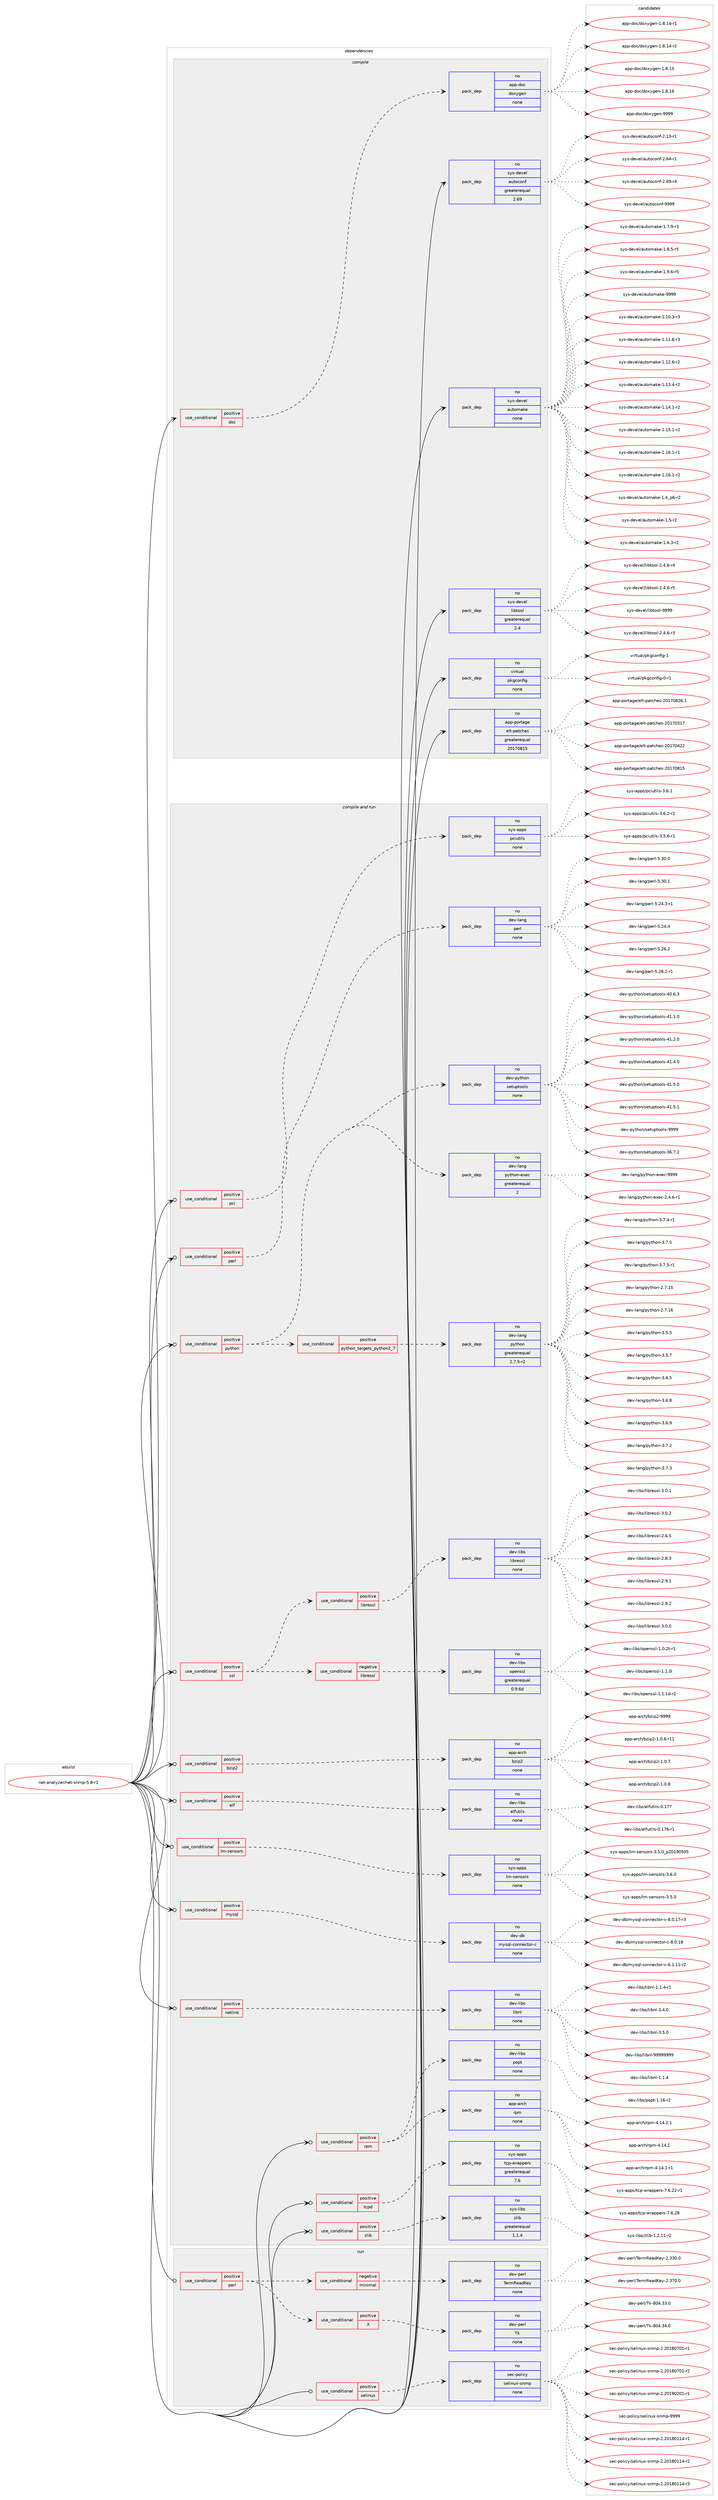 digraph prolog {

# *************
# Graph options
# *************

newrank=true;
concentrate=true;
compound=true;
graph [rankdir=LR,fontname=Helvetica,fontsize=10,ranksep=1.5];#, ranksep=2.5, nodesep=0.2];
edge  [arrowhead=vee];
node  [fontname=Helvetica,fontsize=10];

# **********
# The ebuild
# **********

subgraph cluster_leftcol {
color=gray;
rank=same;
label=<<i>ebuild</i>>;
id [label="net-analyzer/net-snmp-5.8-r1", color=red, width=4, href="../net-analyzer/net-snmp-5.8-r1.svg"];
}

# ****************
# The dependencies
# ****************

subgraph cluster_midcol {
color=gray;
label=<<i>dependencies</i>>;
subgraph cluster_compile {
fillcolor="#eeeeee";
style=filled;
label=<<i>compile</i>>;
subgraph cond198124 {
dependency814444 [label=<<TABLE BORDER="0" CELLBORDER="1" CELLSPACING="0" CELLPADDING="4"><TR><TD ROWSPAN="3" CELLPADDING="10">use_conditional</TD></TR><TR><TD>positive</TD></TR><TR><TD>doc</TD></TR></TABLE>>, shape=none, color=red];
subgraph pack602100 {
dependency814445 [label=<<TABLE BORDER="0" CELLBORDER="1" CELLSPACING="0" CELLPADDING="4" WIDTH="220"><TR><TD ROWSPAN="6" CELLPADDING="30">pack_dep</TD></TR><TR><TD WIDTH="110">no</TD></TR><TR><TD>app-doc</TD></TR><TR><TD>doxygen</TD></TR><TR><TD>none</TD></TR><TR><TD></TD></TR></TABLE>>, shape=none, color=blue];
}
dependency814444:e -> dependency814445:w [weight=20,style="dashed",arrowhead="vee"];
}
id:e -> dependency814444:w [weight=20,style="solid",arrowhead="vee"];
subgraph pack602101 {
dependency814446 [label=<<TABLE BORDER="0" CELLBORDER="1" CELLSPACING="0" CELLPADDING="4" WIDTH="220"><TR><TD ROWSPAN="6" CELLPADDING="30">pack_dep</TD></TR><TR><TD WIDTH="110">no</TD></TR><TR><TD>app-portage</TD></TR><TR><TD>elt-patches</TD></TR><TR><TD>greaterequal</TD></TR><TR><TD>20170815</TD></TR></TABLE>>, shape=none, color=blue];
}
id:e -> dependency814446:w [weight=20,style="solid",arrowhead="vee"];
subgraph pack602102 {
dependency814447 [label=<<TABLE BORDER="0" CELLBORDER="1" CELLSPACING="0" CELLPADDING="4" WIDTH="220"><TR><TD ROWSPAN="6" CELLPADDING="30">pack_dep</TD></TR><TR><TD WIDTH="110">no</TD></TR><TR><TD>sys-devel</TD></TR><TR><TD>autoconf</TD></TR><TR><TD>greaterequal</TD></TR><TR><TD>2.69</TD></TR></TABLE>>, shape=none, color=blue];
}
id:e -> dependency814447:w [weight=20,style="solid",arrowhead="vee"];
subgraph pack602103 {
dependency814448 [label=<<TABLE BORDER="0" CELLBORDER="1" CELLSPACING="0" CELLPADDING="4" WIDTH="220"><TR><TD ROWSPAN="6" CELLPADDING="30">pack_dep</TD></TR><TR><TD WIDTH="110">no</TD></TR><TR><TD>sys-devel</TD></TR><TR><TD>automake</TD></TR><TR><TD>none</TD></TR><TR><TD></TD></TR></TABLE>>, shape=none, color=blue];
}
id:e -> dependency814448:w [weight=20,style="solid",arrowhead="vee"];
subgraph pack602104 {
dependency814449 [label=<<TABLE BORDER="0" CELLBORDER="1" CELLSPACING="0" CELLPADDING="4" WIDTH="220"><TR><TD ROWSPAN="6" CELLPADDING="30">pack_dep</TD></TR><TR><TD WIDTH="110">no</TD></TR><TR><TD>sys-devel</TD></TR><TR><TD>libtool</TD></TR><TR><TD>greaterequal</TD></TR><TR><TD>2.4</TD></TR></TABLE>>, shape=none, color=blue];
}
id:e -> dependency814449:w [weight=20,style="solid",arrowhead="vee"];
subgraph pack602105 {
dependency814450 [label=<<TABLE BORDER="0" CELLBORDER="1" CELLSPACING="0" CELLPADDING="4" WIDTH="220"><TR><TD ROWSPAN="6" CELLPADDING="30">pack_dep</TD></TR><TR><TD WIDTH="110">no</TD></TR><TR><TD>virtual</TD></TR><TR><TD>pkgconfig</TD></TR><TR><TD>none</TD></TR><TR><TD></TD></TR></TABLE>>, shape=none, color=blue];
}
id:e -> dependency814450:w [weight=20,style="solid",arrowhead="vee"];
}
subgraph cluster_compileandrun {
fillcolor="#eeeeee";
style=filled;
label=<<i>compile and run</i>>;
subgraph cond198125 {
dependency814451 [label=<<TABLE BORDER="0" CELLBORDER="1" CELLSPACING="0" CELLPADDING="4"><TR><TD ROWSPAN="3" CELLPADDING="10">use_conditional</TD></TR><TR><TD>positive</TD></TR><TR><TD>bzip2</TD></TR></TABLE>>, shape=none, color=red];
subgraph pack602106 {
dependency814452 [label=<<TABLE BORDER="0" CELLBORDER="1" CELLSPACING="0" CELLPADDING="4" WIDTH="220"><TR><TD ROWSPAN="6" CELLPADDING="30">pack_dep</TD></TR><TR><TD WIDTH="110">no</TD></TR><TR><TD>app-arch</TD></TR><TR><TD>bzip2</TD></TR><TR><TD>none</TD></TR><TR><TD></TD></TR></TABLE>>, shape=none, color=blue];
}
dependency814451:e -> dependency814452:w [weight=20,style="dashed",arrowhead="vee"];
}
id:e -> dependency814451:w [weight=20,style="solid",arrowhead="odotvee"];
subgraph cond198126 {
dependency814453 [label=<<TABLE BORDER="0" CELLBORDER="1" CELLSPACING="0" CELLPADDING="4"><TR><TD ROWSPAN="3" CELLPADDING="10">use_conditional</TD></TR><TR><TD>positive</TD></TR><TR><TD>elf</TD></TR></TABLE>>, shape=none, color=red];
subgraph pack602107 {
dependency814454 [label=<<TABLE BORDER="0" CELLBORDER="1" CELLSPACING="0" CELLPADDING="4" WIDTH="220"><TR><TD ROWSPAN="6" CELLPADDING="30">pack_dep</TD></TR><TR><TD WIDTH="110">no</TD></TR><TR><TD>dev-libs</TD></TR><TR><TD>elfutils</TD></TR><TR><TD>none</TD></TR><TR><TD></TD></TR></TABLE>>, shape=none, color=blue];
}
dependency814453:e -> dependency814454:w [weight=20,style="dashed",arrowhead="vee"];
}
id:e -> dependency814453:w [weight=20,style="solid",arrowhead="odotvee"];
subgraph cond198127 {
dependency814455 [label=<<TABLE BORDER="0" CELLBORDER="1" CELLSPACING="0" CELLPADDING="4"><TR><TD ROWSPAN="3" CELLPADDING="10">use_conditional</TD></TR><TR><TD>positive</TD></TR><TR><TD>lm-sensors</TD></TR></TABLE>>, shape=none, color=red];
subgraph pack602108 {
dependency814456 [label=<<TABLE BORDER="0" CELLBORDER="1" CELLSPACING="0" CELLPADDING="4" WIDTH="220"><TR><TD ROWSPAN="6" CELLPADDING="30">pack_dep</TD></TR><TR><TD WIDTH="110">no</TD></TR><TR><TD>sys-apps</TD></TR><TR><TD>lm-sensors</TD></TR><TR><TD>none</TD></TR><TR><TD></TD></TR></TABLE>>, shape=none, color=blue];
}
dependency814455:e -> dependency814456:w [weight=20,style="dashed",arrowhead="vee"];
}
id:e -> dependency814455:w [weight=20,style="solid",arrowhead="odotvee"];
subgraph cond198128 {
dependency814457 [label=<<TABLE BORDER="0" CELLBORDER="1" CELLSPACING="0" CELLPADDING="4"><TR><TD ROWSPAN="3" CELLPADDING="10">use_conditional</TD></TR><TR><TD>positive</TD></TR><TR><TD>mysql</TD></TR></TABLE>>, shape=none, color=red];
subgraph pack602109 {
dependency814458 [label=<<TABLE BORDER="0" CELLBORDER="1" CELLSPACING="0" CELLPADDING="4" WIDTH="220"><TR><TD ROWSPAN="6" CELLPADDING="30">pack_dep</TD></TR><TR><TD WIDTH="110">no</TD></TR><TR><TD>dev-db</TD></TR><TR><TD>mysql-connector-c</TD></TR><TR><TD>none</TD></TR><TR><TD></TD></TR></TABLE>>, shape=none, color=blue];
}
dependency814457:e -> dependency814458:w [weight=20,style="dashed",arrowhead="vee"];
}
id:e -> dependency814457:w [weight=20,style="solid",arrowhead="odotvee"];
subgraph cond198129 {
dependency814459 [label=<<TABLE BORDER="0" CELLBORDER="1" CELLSPACING="0" CELLPADDING="4"><TR><TD ROWSPAN="3" CELLPADDING="10">use_conditional</TD></TR><TR><TD>positive</TD></TR><TR><TD>netlink</TD></TR></TABLE>>, shape=none, color=red];
subgraph pack602110 {
dependency814460 [label=<<TABLE BORDER="0" CELLBORDER="1" CELLSPACING="0" CELLPADDING="4" WIDTH="220"><TR><TD ROWSPAN="6" CELLPADDING="30">pack_dep</TD></TR><TR><TD WIDTH="110">no</TD></TR><TR><TD>dev-libs</TD></TR><TR><TD>libnl</TD></TR><TR><TD>none</TD></TR><TR><TD></TD></TR></TABLE>>, shape=none, color=blue];
}
dependency814459:e -> dependency814460:w [weight=20,style="dashed",arrowhead="vee"];
}
id:e -> dependency814459:w [weight=20,style="solid",arrowhead="odotvee"];
subgraph cond198130 {
dependency814461 [label=<<TABLE BORDER="0" CELLBORDER="1" CELLSPACING="0" CELLPADDING="4"><TR><TD ROWSPAN="3" CELLPADDING="10">use_conditional</TD></TR><TR><TD>positive</TD></TR><TR><TD>pci</TD></TR></TABLE>>, shape=none, color=red];
subgraph pack602111 {
dependency814462 [label=<<TABLE BORDER="0" CELLBORDER="1" CELLSPACING="0" CELLPADDING="4" WIDTH="220"><TR><TD ROWSPAN="6" CELLPADDING="30">pack_dep</TD></TR><TR><TD WIDTH="110">no</TD></TR><TR><TD>sys-apps</TD></TR><TR><TD>pciutils</TD></TR><TR><TD>none</TD></TR><TR><TD></TD></TR></TABLE>>, shape=none, color=blue];
}
dependency814461:e -> dependency814462:w [weight=20,style="dashed",arrowhead="vee"];
}
id:e -> dependency814461:w [weight=20,style="solid",arrowhead="odotvee"];
subgraph cond198131 {
dependency814463 [label=<<TABLE BORDER="0" CELLBORDER="1" CELLSPACING="0" CELLPADDING="4"><TR><TD ROWSPAN="3" CELLPADDING="10">use_conditional</TD></TR><TR><TD>positive</TD></TR><TR><TD>perl</TD></TR></TABLE>>, shape=none, color=red];
subgraph pack602112 {
dependency814464 [label=<<TABLE BORDER="0" CELLBORDER="1" CELLSPACING="0" CELLPADDING="4" WIDTH="220"><TR><TD ROWSPAN="6" CELLPADDING="30">pack_dep</TD></TR><TR><TD WIDTH="110">no</TD></TR><TR><TD>dev-lang</TD></TR><TR><TD>perl</TD></TR><TR><TD>none</TD></TR><TR><TD></TD></TR></TABLE>>, shape=none, color=blue];
}
dependency814463:e -> dependency814464:w [weight=20,style="dashed",arrowhead="vee"];
}
id:e -> dependency814463:w [weight=20,style="solid",arrowhead="odotvee"];
subgraph cond198132 {
dependency814465 [label=<<TABLE BORDER="0" CELLBORDER="1" CELLSPACING="0" CELLPADDING="4"><TR><TD ROWSPAN="3" CELLPADDING="10">use_conditional</TD></TR><TR><TD>positive</TD></TR><TR><TD>python</TD></TR></TABLE>>, shape=none, color=red];
subgraph pack602113 {
dependency814466 [label=<<TABLE BORDER="0" CELLBORDER="1" CELLSPACING="0" CELLPADDING="4" WIDTH="220"><TR><TD ROWSPAN="6" CELLPADDING="30">pack_dep</TD></TR><TR><TD WIDTH="110">no</TD></TR><TR><TD>dev-python</TD></TR><TR><TD>setuptools</TD></TR><TR><TD>none</TD></TR><TR><TD></TD></TR></TABLE>>, shape=none, color=blue];
}
dependency814465:e -> dependency814466:w [weight=20,style="dashed",arrowhead="vee"];
subgraph cond198133 {
dependency814467 [label=<<TABLE BORDER="0" CELLBORDER="1" CELLSPACING="0" CELLPADDING="4"><TR><TD ROWSPAN="3" CELLPADDING="10">use_conditional</TD></TR><TR><TD>positive</TD></TR><TR><TD>python_targets_python2_7</TD></TR></TABLE>>, shape=none, color=red];
subgraph pack602114 {
dependency814468 [label=<<TABLE BORDER="0" CELLBORDER="1" CELLSPACING="0" CELLPADDING="4" WIDTH="220"><TR><TD ROWSPAN="6" CELLPADDING="30">pack_dep</TD></TR><TR><TD WIDTH="110">no</TD></TR><TR><TD>dev-lang</TD></TR><TR><TD>python</TD></TR><TR><TD>greaterequal</TD></TR><TR><TD>2.7.5-r2</TD></TR></TABLE>>, shape=none, color=blue];
}
dependency814467:e -> dependency814468:w [weight=20,style="dashed",arrowhead="vee"];
}
dependency814465:e -> dependency814467:w [weight=20,style="dashed",arrowhead="vee"];
subgraph pack602115 {
dependency814469 [label=<<TABLE BORDER="0" CELLBORDER="1" CELLSPACING="0" CELLPADDING="4" WIDTH="220"><TR><TD ROWSPAN="6" CELLPADDING="30">pack_dep</TD></TR><TR><TD WIDTH="110">no</TD></TR><TR><TD>dev-lang</TD></TR><TR><TD>python-exec</TD></TR><TR><TD>greaterequal</TD></TR><TR><TD>2</TD></TR></TABLE>>, shape=none, color=blue];
}
dependency814465:e -> dependency814469:w [weight=20,style="dashed",arrowhead="vee"];
}
id:e -> dependency814465:w [weight=20,style="solid",arrowhead="odotvee"];
subgraph cond198134 {
dependency814470 [label=<<TABLE BORDER="0" CELLBORDER="1" CELLSPACING="0" CELLPADDING="4"><TR><TD ROWSPAN="3" CELLPADDING="10">use_conditional</TD></TR><TR><TD>positive</TD></TR><TR><TD>rpm</TD></TR></TABLE>>, shape=none, color=red];
subgraph pack602116 {
dependency814471 [label=<<TABLE BORDER="0" CELLBORDER="1" CELLSPACING="0" CELLPADDING="4" WIDTH="220"><TR><TD ROWSPAN="6" CELLPADDING="30">pack_dep</TD></TR><TR><TD WIDTH="110">no</TD></TR><TR><TD>app-arch</TD></TR><TR><TD>rpm</TD></TR><TR><TD>none</TD></TR><TR><TD></TD></TR></TABLE>>, shape=none, color=blue];
}
dependency814470:e -> dependency814471:w [weight=20,style="dashed",arrowhead="vee"];
subgraph pack602117 {
dependency814472 [label=<<TABLE BORDER="0" CELLBORDER="1" CELLSPACING="0" CELLPADDING="4" WIDTH="220"><TR><TD ROWSPAN="6" CELLPADDING="30">pack_dep</TD></TR><TR><TD WIDTH="110">no</TD></TR><TR><TD>dev-libs</TD></TR><TR><TD>popt</TD></TR><TR><TD>none</TD></TR><TR><TD></TD></TR></TABLE>>, shape=none, color=blue];
}
dependency814470:e -> dependency814472:w [weight=20,style="dashed",arrowhead="vee"];
}
id:e -> dependency814470:w [weight=20,style="solid",arrowhead="odotvee"];
subgraph cond198135 {
dependency814473 [label=<<TABLE BORDER="0" CELLBORDER="1" CELLSPACING="0" CELLPADDING="4"><TR><TD ROWSPAN="3" CELLPADDING="10">use_conditional</TD></TR><TR><TD>positive</TD></TR><TR><TD>ssl</TD></TR></TABLE>>, shape=none, color=red];
subgraph cond198136 {
dependency814474 [label=<<TABLE BORDER="0" CELLBORDER="1" CELLSPACING="0" CELLPADDING="4"><TR><TD ROWSPAN="3" CELLPADDING="10">use_conditional</TD></TR><TR><TD>negative</TD></TR><TR><TD>libressl</TD></TR></TABLE>>, shape=none, color=red];
subgraph pack602118 {
dependency814475 [label=<<TABLE BORDER="0" CELLBORDER="1" CELLSPACING="0" CELLPADDING="4" WIDTH="220"><TR><TD ROWSPAN="6" CELLPADDING="30">pack_dep</TD></TR><TR><TD WIDTH="110">no</TD></TR><TR><TD>dev-libs</TD></TR><TR><TD>openssl</TD></TR><TR><TD>greaterequal</TD></TR><TR><TD>0.9.6d</TD></TR></TABLE>>, shape=none, color=blue];
}
dependency814474:e -> dependency814475:w [weight=20,style="dashed",arrowhead="vee"];
}
dependency814473:e -> dependency814474:w [weight=20,style="dashed",arrowhead="vee"];
subgraph cond198137 {
dependency814476 [label=<<TABLE BORDER="0" CELLBORDER="1" CELLSPACING="0" CELLPADDING="4"><TR><TD ROWSPAN="3" CELLPADDING="10">use_conditional</TD></TR><TR><TD>positive</TD></TR><TR><TD>libressl</TD></TR></TABLE>>, shape=none, color=red];
subgraph pack602119 {
dependency814477 [label=<<TABLE BORDER="0" CELLBORDER="1" CELLSPACING="0" CELLPADDING="4" WIDTH="220"><TR><TD ROWSPAN="6" CELLPADDING="30">pack_dep</TD></TR><TR><TD WIDTH="110">no</TD></TR><TR><TD>dev-libs</TD></TR><TR><TD>libressl</TD></TR><TR><TD>none</TD></TR><TR><TD></TD></TR></TABLE>>, shape=none, color=blue];
}
dependency814476:e -> dependency814477:w [weight=20,style="dashed",arrowhead="vee"];
}
dependency814473:e -> dependency814476:w [weight=20,style="dashed",arrowhead="vee"];
}
id:e -> dependency814473:w [weight=20,style="solid",arrowhead="odotvee"];
subgraph cond198138 {
dependency814478 [label=<<TABLE BORDER="0" CELLBORDER="1" CELLSPACING="0" CELLPADDING="4"><TR><TD ROWSPAN="3" CELLPADDING="10">use_conditional</TD></TR><TR><TD>positive</TD></TR><TR><TD>tcpd</TD></TR></TABLE>>, shape=none, color=red];
subgraph pack602120 {
dependency814479 [label=<<TABLE BORDER="0" CELLBORDER="1" CELLSPACING="0" CELLPADDING="4" WIDTH="220"><TR><TD ROWSPAN="6" CELLPADDING="30">pack_dep</TD></TR><TR><TD WIDTH="110">no</TD></TR><TR><TD>sys-apps</TD></TR><TR><TD>tcp-wrappers</TD></TR><TR><TD>greaterequal</TD></TR><TR><TD>7.6</TD></TR></TABLE>>, shape=none, color=blue];
}
dependency814478:e -> dependency814479:w [weight=20,style="dashed",arrowhead="vee"];
}
id:e -> dependency814478:w [weight=20,style="solid",arrowhead="odotvee"];
subgraph cond198139 {
dependency814480 [label=<<TABLE BORDER="0" CELLBORDER="1" CELLSPACING="0" CELLPADDING="4"><TR><TD ROWSPAN="3" CELLPADDING="10">use_conditional</TD></TR><TR><TD>positive</TD></TR><TR><TD>zlib</TD></TR></TABLE>>, shape=none, color=red];
subgraph pack602121 {
dependency814481 [label=<<TABLE BORDER="0" CELLBORDER="1" CELLSPACING="0" CELLPADDING="4" WIDTH="220"><TR><TD ROWSPAN="6" CELLPADDING="30">pack_dep</TD></TR><TR><TD WIDTH="110">no</TD></TR><TR><TD>sys-libs</TD></TR><TR><TD>zlib</TD></TR><TR><TD>greaterequal</TD></TR><TR><TD>1.1.4</TD></TR></TABLE>>, shape=none, color=blue];
}
dependency814480:e -> dependency814481:w [weight=20,style="dashed",arrowhead="vee"];
}
id:e -> dependency814480:w [weight=20,style="solid",arrowhead="odotvee"];
}
subgraph cluster_run {
fillcolor="#eeeeee";
style=filled;
label=<<i>run</i>>;
subgraph cond198140 {
dependency814482 [label=<<TABLE BORDER="0" CELLBORDER="1" CELLSPACING="0" CELLPADDING="4"><TR><TD ROWSPAN="3" CELLPADDING="10">use_conditional</TD></TR><TR><TD>positive</TD></TR><TR><TD>perl</TD></TR></TABLE>>, shape=none, color=red];
subgraph cond198141 {
dependency814483 [label=<<TABLE BORDER="0" CELLBORDER="1" CELLSPACING="0" CELLPADDING="4"><TR><TD ROWSPAN="3" CELLPADDING="10">use_conditional</TD></TR><TR><TD>positive</TD></TR><TR><TD>X</TD></TR></TABLE>>, shape=none, color=red];
subgraph pack602122 {
dependency814484 [label=<<TABLE BORDER="0" CELLBORDER="1" CELLSPACING="0" CELLPADDING="4" WIDTH="220"><TR><TD ROWSPAN="6" CELLPADDING="30">pack_dep</TD></TR><TR><TD WIDTH="110">no</TD></TR><TR><TD>dev-perl</TD></TR><TR><TD>Tk</TD></TR><TR><TD>none</TD></TR><TR><TD></TD></TR></TABLE>>, shape=none, color=blue];
}
dependency814483:e -> dependency814484:w [weight=20,style="dashed",arrowhead="vee"];
}
dependency814482:e -> dependency814483:w [weight=20,style="dashed",arrowhead="vee"];
subgraph cond198142 {
dependency814485 [label=<<TABLE BORDER="0" CELLBORDER="1" CELLSPACING="0" CELLPADDING="4"><TR><TD ROWSPAN="3" CELLPADDING="10">use_conditional</TD></TR><TR><TD>negative</TD></TR><TR><TD>minimal</TD></TR></TABLE>>, shape=none, color=red];
subgraph pack602123 {
dependency814486 [label=<<TABLE BORDER="0" CELLBORDER="1" CELLSPACING="0" CELLPADDING="4" WIDTH="220"><TR><TD ROWSPAN="6" CELLPADDING="30">pack_dep</TD></TR><TR><TD WIDTH="110">no</TD></TR><TR><TD>dev-perl</TD></TR><TR><TD>TermReadKey</TD></TR><TR><TD>none</TD></TR><TR><TD></TD></TR></TABLE>>, shape=none, color=blue];
}
dependency814485:e -> dependency814486:w [weight=20,style="dashed",arrowhead="vee"];
}
dependency814482:e -> dependency814485:w [weight=20,style="dashed",arrowhead="vee"];
}
id:e -> dependency814482:w [weight=20,style="solid",arrowhead="odot"];
subgraph cond198143 {
dependency814487 [label=<<TABLE BORDER="0" CELLBORDER="1" CELLSPACING="0" CELLPADDING="4"><TR><TD ROWSPAN="3" CELLPADDING="10">use_conditional</TD></TR><TR><TD>positive</TD></TR><TR><TD>selinux</TD></TR></TABLE>>, shape=none, color=red];
subgraph pack602124 {
dependency814488 [label=<<TABLE BORDER="0" CELLBORDER="1" CELLSPACING="0" CELLPADDING="4" WIDTH="220"><TR><TD ROWSPAN="6" CELLPADDING="30">pack_dep</TD></TR><TR><TD WIDTH="110">no</TD></TR><TR><TD>sec-policy</TD></TR><TR><TD>selinux-snmp</TD></TR><TR><TD>none</TD></TR><TR><TD></TD></TR></TABLE>>, shape=none, color=blue];
}
dependency814487:e -> dependency814488:w [weight=20,style="dashed",arrowhead="vee"];
}
id:e -> dependency814487:w [weight=20,style="solid",arrowhead="odot"];
}
}

# **************
# The candidates
# **************

subgraph cluster_choices {
rank=same;
color=gray;
label=<<i>candidates</i>>;

subgraph choice602100 {
color=black;
nodesep=1;
choice97112112451001119947100111120121103101110454946564649524511449 [label="app-doc/doxygen-1.8.14-r1", color=red, width=4,href="../app-doc/doxygen-1.8.14-r1.svg"];
choice97112112451001119947100111120121103101110454946564649524511450 [label="app-doc/doxygen-1.8.14-r2", color=red, width=4,href="../app-doc/doxygen-1.8.14-r2.svg"];
choice9711211245100111994710011112012110310111045494656464953 [label="app-doc/doxygen-1.8.15", color=red, width=4,href="../app-doc/doxygen-1.8.15.svg"];
choice9711211245100111994710011112012110310111045494656464954 [label="app-doc/doxygen-1.8.16", color=red, width=4,href="../app-doc/doxygen-1.8.16.svg"];
choice971121124510011199471001111201211031011104557575757 [label="app-doc/doxygen-9999", color=red, width=4,href="../app-doc/doxygen-9999.svg"];
dependency814445:e -> choice97112112451001119947100111120121103101110454946564649524511449:w [style=dotted,weight="100"];
dependency814445:e -> choice97112112451001119947100111120121103101110454946564649524511450:w [style=dotted,weight="100"];
dependency814445:e -> choice9711211245100111994710011112012110310111045494656464953:w [style=dotted,weight="100"];
dependency814445:e -> choice9711211245100111994710011112012110310111045494656464954:w [style=dotted,weight="100"];
dependency814445:e -> choice971121124510011199471001111201211031011104557575757:w [style=dotted,weight="100"];
}
subgraph choice602101 {
color=black;
nodesep=1;
choice97112112451121111141169710310147101108116451129711699104101115455048495548514955 [label="app-portage/elt-patches-20170317", color=red, width=4,href="../app-portage/elt-patches-20170317.svg"];
choice97112112451121111141169710310147101108116451129711699104101115455048495548525050 [label="app-portage/elt-patches-20170422", color=red, width=4,href="../app-portage/elt-patches-20170422.svg"];
choice97112112451121111141169710310147101108116451129711699104101115455048495548564953 [label="app-portage/elt-patches-20170815", color=red, width=4,href="../app-portage/elt-patches-20170815.svg"];
choice971121124511211111411697103101471011081164511297116991041011154550484955485650544649 [label="app-portage/elt-patches-20170826.1", color=red, width=4,href="../app-portage/elt-patches-20170826.1.svg"];
dependency814446:e -> choice97112112451121111141169710310147101108116451129711699104101115455048495548514955:w [style=dotted,weight="100"];
dependency814446:e -> choice97112112451121111141169710310147101108116451129711699104101115455048495548525050:w [style=dotted,weight="100"];
dependency814446:e -> choice97112112451121111141169710310147101108116451129711699104101115455048495548564953:w [style=dotted,weight="100"];
dependency814446:e -> choice971121124511211111411697103101471011081164511297116991041011154550484955485650544649:w [style=dotted,weight="100"];
}
subgraph choice602102 {
color=black;
nodesep=1;
choice1151211154510010111810110847971171161119911111010245504649514511449 [label="sys-devel/autoconf-2.13-r1", color=red, width=4,href="../sys-devel/autoconf-2.13-r1.svg"];
choice1151211154510010111810110847971171161119911111010245504654524511449 [label="sys-devel/autoconf-2.64-r1", color=red, width=4,href="../sys-devel/autoconf-2.64-r1.svg"];
choice1151211154510010111810110847971171161119911111010245504654574511452 [label="sys-devel/autoconf-2.69-r4", color=red, width=4,href="../sys-devel/autoconf-2.69-r4.svg"];
choice115121115451001011181011084797117116111991111101024557575757 [label="sys-devel/autoconf-9999", color=red, width=4,href="../sys-devel/autoconf-9999.svg"];
dependency814447:e -> choice1151211154510010111810110847971171161119911111010245504649514511449:w [style=dotted,weight="100"];
dependency814447:e -> choice1151211154510010111810110847971171161119911111010245504654524511449:w [style=dotted,weight="100"];
dependency814447:e -> choice1151211154510010111810110847971171161119911111010245504654574511452:w [style=dotted,weight="100"];
dependency814447:e -> choice115121115451001011181011084797117116111991111101024557575757:w [style=dotted,weight="100"];
}
subgraph choice602103 {
color=black;
nodesep=1;
choice11512111545100101118101108479711711611110997107101454946494846514511451 [label="sys-devel/automake-1.10.3-r3", color=red, width=4,href="../sys-devel/automake-1.10.3-r3.svg"];
choice11512111545100101118101108479711711611110997107101454946494946544511451 [label="sys-devel/automake-1.11.6-r3", color=red, width=4,href="../sys-devel/automake-1.11.6-r3.svg"];
choice11512111545100101118101108479711711611110997107101454946495046544511450 [label="sys-devel/automake-1.12.6-r2", color=red, width=4,href="../sys-devel/automake-1.12.6-r2.svg"];
choice11512111545100101118101108479711711611110997107101454946495146524511450 [label="sys-devel/automake-1.13.4-r2", color=red, width=4,href="../sys-devel/automake-1.13.4-r2.svg"];
choice11512111545100101118101108479711711611110997107101454946495246494511450 [label="sys-devel/automake-1.14.1-r2", color=red, width=4,href="../sys-devel/automake-1.14.1-r2.svg"];
choice11512111545100101118101108479711711611110997107101454946495346494511450 [label="sys-devel/automake-1.15.1-r2", color=red, width=4,href="../sys-devel/automake-1.15.1-r2.svg"];
choice11512111545100101118101108479711711611110997107101454946495446494511449 [label="sys-devel/automake-1.16.1-r1", color=red, width=4,href="../sys-devel/automake-1.16.1-r1.svg"];
choice11512111545100101118101108479711711611110997107101454946495446494511450 [label="sys-devel/automake-1.16.1-r2", color=red, width=4,href="../sys-devel/automake-1.16.1-r2.svg"];
choice115121115451001011181011084797117116111109971071014549465295112544511450 [label="sys-devel/automake-1.4_p6-r2", color=red, width=4,href="../sys-devel/automake-1.4_p6-r2.svg"];
choice11512111545100101118101108479711711611110997107101454946534511450 [label="sys-devel/automake-1.5-r2", color=red, width=4,href="../sys-devel/automake-1.5-r2.svg"];
choice115121115451001011181011084797117116111109971071014549465446514511450 [label="sys-devel/automake-1.6.3-r2", color=red, width=4,href="../sys-devel/automake-1.6.3-r2.svg"];
choice115121115451001011181011084797117116111109971071014549465546574511451 [label="sys-devel/automake-1.7.9-r3", color=red, width=4,href="../sys-devel/automake-1.7.9-r3.svg"];
choice115121115451001011181011084797117116111109971071014549465646534511453 [label="sys-devel/automake-1.8.5-r5", color=red, width=4,href="../sys-devel/automake-1.8.5-r5.svg"];
choice115121115451001011181011084797117116111109971071014549465746544511453 [label="sys-devel/automake-1.9.6-r5", color=red, width=4,href="../sys-devel/automake-1.9.6-r5.svg"];
choice115121115451001011181011084797117116111109971071014557575757 [label="sys-devel/automake-9999", color=red, width=4,href="../sys-devel/automake-9999.svg"];
dependency814448:e -> choice11512111545100101118101108479711711611110997107101454946494846514511451:w [style=dotted,weight="100"];
dependency814448:e -> choice11512111545100101118101108479711711611110997107101454946494946544511451:w [style=dotted,weight="100"];
dependency814448:e -> choice11512111545100101118101108479711711611110997107101454946495046544511450:w [style=dotted,weight="100"];
dependency814448:e -> choice11512111545100101118101108479711711611110997107101454946495146524511450:w [style=dotted,weight="100"];
dependency814448:e -> choice11512111545100101118101108479711711611110997107101454946495246494511450:w [style=dotted,weight="100"];
dependency814448:e -> choice11512111545100101118101108479711711611110997107101454946495346494511450:w [style=dotted,weight="100"];
dependency814448:e -> choice11512111545100101118101108479711711611110997107101454946495446494511449:w [style=dotted,weight="100"];
dependency814448:e -> choice11512111545100101118101108479711711611110997107101454946495446494511450:w [style=dotted,weight="100"];
dependency814448:e -> choice115121115451001011181011084797117116111109971071014549465295112544511450:w [style=dotted,weight="100"];
dependency814448:e -> choice11512111545100101118101108479711711611110997107101454946534511450:w [style=dotted,weight="100"];
dependency814448:e -> choice115121115451001011181011084797117116111109971071014549465446514511450:w [style=dotted,weight="100"];
dependency814448:e -> choice115121115451001011181011084797117116111109971071014549465546574511451:w [style=dotted,weight="100"];
dependency814448:e -> choice115121115451001011181011084797117116111109971071014549465646534511453:w [style=dotted,weight="100"];
dependency814448:e -> choice115121115451001011181011084797117116111109971071014549465746544511453:w [style=dotted,weight="100"];
dependency814448:e -> choice115121115451001011181011084797117116111109971071014557575757:w [style=dotted,weight="100"];
}
subgraph choice602104 {
color=black;
nodesep=1;
choice1151211154510010111810110847108105981161111111084550465246544511451 [label="sys-devel/libtool-2.4.6-r3", color=red, width=4,href="../sys-devel/libtool-2.4.6-r3.svg"];
choice1151211154510010111810110847108105981161111111084550465246544511452 [label="sys-devel/libtool-2.4.6-r4", color=red, width=4,href="../sys-devel/libtool-2.4.6-r4.svg"];
choice1151211154510010111810110847108105981161111111084550465246544511453 [label="sys-devel/libtool-2.4.6-r5", color=red, width=4,href="../sys-devel/libtool-2.4.6-r5.svg"];
choice1151211154510010111810110847108105981161111111084557575757 [label="sys-devel/libtool-9999", color=red, width=4,href="../sys-devel/libtool-9999.svg"];
dependency814449:e -> choice1151211154510010111810110847108105981161111111084550465246544511451:w [style=dotted,weight="100"];
dependency814449:e -> choice1151211154510010111810110847108105981161111111084550465246544511452:w [style=dotted,weight="100"];
dependency814449:e -> choice1151211154510010111810110847108105981161111111084550465246544511453:w [style=dotted,weight="100"];
dependency814449:e -> choice1151211154510010111810110847108105981161111111084557575757:w [style=dotted,weight="100"];
}
subgraph choice602105 {
color=black;
nodesep=1;
choice11810511411611797108471121071039911111010210510345484511449 [label="virtual/pkgconfig-0-r1", color=red, width=4,href="../virtual/pkgconfig-0-r1.svg"];
choice1181051141161179710847112107103991111101021051034549 [label="virtual/pkgconfig-1", color=red, width=4,href="../virtual/pkgconfig-1.svg"];
dependency814450:e -> choice11810511411611797108471121071039911111010210510345484511449:w [style=dotted,weight="100"];
dependency814450:e -> choice1181051141161179710847112107103991111101021051034549:w [style=dotted,weight="100"];
}
subgraph choice602106 {
color=black;
nodesep=1;
choice97112112459711499104479812210511250454946484654451144949 [label="app-arch/bzip2-1.0.6-r11", color=red, width=4,href="../app-arch/bzip2-1.0.6-r11.svg"];
choice97112112459711499104479812210511250454946484655 [label="app-arch/bzip2-1.0.7", color=red, width=4,href="../app-arch/bzip2-1.0.7.svg"];
choice97112112459711499104479812210511250454946484656 [label="app-arch/bzip2-1.0.8", color=red, width=4,href="../app-arch/bzip2-1.0.8.svg"];
choice971121124597114991044798122105112504557575757 [label="app-arch/bzip2-9999", color=red, width=4,href="../app-arch/bzip2-9999.svg"];
dependency814452:e -> choice97112112459711499104479812210511250454946484654451144949:w [style=dotted,weight="100"];
dependency814452:e -> choice97112112459711499104479812210511250454946484655:w [style=dotted,weight="100"];
dependency814452:e -> choice97112112459711499104479812210511250454946484656:w [style=dotted,weight="100"];
dependency814452:e -> choice971121124597114991044798122105112504557575757:w [style=dotted,weight="100"];
}
subgraph choice602107 {
color=black;
nodesep=1;
choice1001011184510810598115471011081021171161051081154548464955544511449 [label="dev-libs/elfutils-0.176-r1", color=red, width=4,href="../dev-libs/elfutils-0.176-r1.svg"];
choice100101118451081059811547101108102117116105108115454846495555 [label="dev-libs/elfutils-0.177", color=red, width=4,href="../dev-libs/elfutils-0.177.svg"];
dependency814454:e -> choice1001011184510810598115471011081021171161051081154548464955544511449:w [style=dotted,weight="100"];
dependency814454:e -> choice100101118451081059811547101108102117116105108115454846495555:w [style=dotted,weight="100"];
}
subgraph choice602108 {
color=black;
nodesep=1;
choice11512111545971121121154710810945115101110115111114115455146534648 [label="sys-apps/lm-sensors-3.5.0", color=red, width=4,href="../sys-apps/lm-sensors-3.5.0.svg"];
choice11512111545971121121154710810945115101110115111114115455146534648951125048495748534853 [label="sys-apps/lm-sensors-3.5.0_p20190505", color=red, width=4,href="../sys-apps/lm-sensors-3.5.0_p20190505.svg"];
choice11512111545971121121154710810945115101110115111114115455146544648 [label="sys-apps/lm-sensors-3.6.0", color=red, width=4,href="../sys-apps/lm-sensors-3.6.0.svg"];
dependency814456:e -> choice11512111545971121121154710810945115101110115111114115455146534648:w [style=dotted,weight="100"];
dependency814456:e -> choice11512111545971121121154710810945115101110115111114115455146534648951125048495748534853:w [style=dotted,weight="100"];
dependency814456:e -> choice11512111545971121121154710810945115101110115111114115455146544648:w [style=dotted,weight="100"];
}
subgraph choice602109 {
color=black;
nodesep=1;
choice1001011184510098471091211151131084599111110110101991161111144599455446494649494511450 [label="dev-db/mysql-connector-c-6.1.11-r2", color=red, width=4,href="../dev-db/mysql-connector-c-6.1.11-r2.svg"];
choice1001011184510098471091211151131084599111110110101991161111144599455646484649554511451 [label="dev-db/mysql-connector-c-8.0.17-r3", color=red, width=4,href="../dev-db/mysql-connector-c-8.0.17-r3.svg"];
choice100101118451009847109121115113108459911111011010199116111114459945564648464956 [label="dev-db/mysql-connector-c-8.0.18", color=red, width=4,href="../dev-db/mysql-connector-c-8.0.18.svg"];
dependency814458:e -> choice1001011184510098471091211151131084599111110110101991161111144599455446494649494511450:w [style=dotted,weight="100"];
dependency814458:e -> choice1001011184510098471091211151131084599111110110101991161111144599455646484649554511451:w [style=dotted,weight="100"];
dependency814458:e -> choice100101118451009847109121115113108459911111011010199116111114459945564648464956:w [style=dotted,weight="100"];
}
subgraph choice602110 {
color=black;
nodesep=1;
choice10010111845108105981154710810598110108454946494652 [label="dev-libs/libnl-1.1.4", color=red, width=4,href="../dev-libs/libnl-1.1.4.svg"];
choice100101118451081059811547108105981101084549464946524511449 [label="dev-libs/libnl-1.1.4-r1", color=red, width=4,href="../dev-libs/libnl-1.1.4-r1.svg"];
choice10010111845108105981154710810598110108455146524648 [label="dev-libs/libnl-3.4.0", color=red, width=4,href="../dev-libs/libnl-3.4.0.svg"];
choice10010111845108105981154710810598110108455146534648 [label="dev-libs/libnl-3.5.0", color=red, width=4,href="../dev-libs/libnl-3.5.0.svg"];
choice10010111845108105981154710810598110108455757575757575757 [label="dev-libs/libnl-99999999", color=red, width=4,href="../dev-libs/libnl-99999999.svg"];
dependency814460:e -> choice10010111845108105981154710810598110108454946494652:w [style=dotted,weight="100"];
dependency814460:e -> choice100101118451081059811547108105981101084549464946524511449:w [style=dotted,weight="100"];
dependency814460:e -> choice10010111845108105981154710810598110108455146524648:w [style=dotted,weight="100"];
dependency814460:e -> choice10010111845108105981154710810598110108455146534648:w [style=dotted,weight="100"];
dependency814460:e -> choice10010111845108105981154710810598110108455757575757575757:w [style=dotted,weight="100"];
}
subgraph choice602111 {
color=black;
nodesep=1;
choice115121115459711211211547112991051171161051081154551465346544511449 [label="sys-apps/pciutils-3.5.6-r1", color=red, width=4,href="../sys-apps/pciutils-3.5.6-r1.svg"];
choice11512111545971121121154711299105117116105108115455146544649 [label="sys-apps/pciutils-3.6.1", color=red, width=4,href="../sys-apps/pciutils-3.6.1.svg"];
choice115121115459711211211547112991051171161051081154551465446504511449 [label="sys-apps/pciutils-3.6.2-r1", color=red, width=4,href="../sys-apps/pciutils-3.6.2-r1.svg"];
dependency814462:e -> choice115121115459711211211547112991051171161051081154551465346544511449:w [style=dotted,weight="100"];
dependency814462:e -> choice11512111545971121121154711299105117116105108115455146544649:w [style=dotted,weight="100"];
dependency814462:e -> choice115121115459711211211547112991051171161051081154551465446504511449:w [style=dotted,weight="100"];
}
subgraph choice602112 {
color=black;
nodesep=1;
choice100101118451089711010347112101114108455346505246514511449 [label="dev-lang/perl-5.24.3-r1", color=red, width=4,href="../dev-lang/perl-5.24.3-r1.svg"];
choice10010111845108971101034711210111410845534650524652 [label="dev-lang/perl-5.24.4", color=red, width=4,href="../dev-lang/perl-5.24.4.svg"];
choice10010111845108971101034711210111410845534650544650 [label="dev-lang/perl-5.26.2", color=red, width=4,href="../dev-lang/perl-5.26.2.svg"];
choice100101118451089711010347112101114108455346505646504511449 [label="dev-lang/perl-5.28.2-r1", color=red, width=4,href="../dev-lang/perl-5.28.2-r1.svg"];
choice10010111845108971101034711210111410845534651484648 [label="dev-lang/perl-5.30.0", color=red, width=4,href="../dev-lang/perl-5.30.0.svg"];
choice10010111845108971101034711210111410845534651484649 [label="dev-lang/perl-5.30.1", color=red, width=4,href="../dev-lang/perl-5.30.1.svg"];
dependency814464:e -> choice100101118451089711010347112101114108455346505246514511449:w [style=dotted,weight="100"];
dependency814464:e -> choice10010111845108971101034711210111410845534650524652:w [style=dotted,weight="100"];
dependency814464:e -> choice10010111845108971101034711210111410845534650544650:w [style=dotted,weight="100"];
dependency814464:e -> choice100101118451089711010347112101114108455346505646504511449:w [style=dotted,weight="100"];
dependency814464:e -> choice10010111845108971101034711210111410845534651484648:w [style=dotted,weight="100"];
dependency814464:e -> choice10010111845108971101034711210111410845534651484649:w [style=dotted,weight="100"];
}
subgraph choice602113 {
color=black;
nodesep=1;
choice100101118451121211161041111104711510111611711211611111110811545515446554650 [label="dev-python/setuptools-36.7.2", color=red, width=4,href="../dev-python/setuptools-36.7.2.svg"];
choice100101118451121211161041111104711510111611711211611111110811545524846544651 [label="dev-python/setuptools-40.6.3", color=red, width=4,href="../dev-python/setuptools-40.6.3.svg"];
choice100101118451121211161041111104711510111611711211611111110811545524946494648 [label="dev-python/setuptools-41.1.0", color=red, width=4,href="../dev-python/setuptools-41.1.0.svg"];
choice100101118451121211161041111104711510111611711211611111110811545524946504648 [label="dev-python/setuptools-41.2.0", color=red, width=4,href="../dev-python/setuptools-41.2.0.svg"];
choice100101118451121211161041111104711510111611711211611111110811545524946524648 [label="dev-python/setuptools-41.4.0", color=red, width=4,href="../dev-python/setuptools-41.4.0.svg"];
choice100101118451121211161041111104711510111611711211611111110811545524946534648 [label="dev-python/setuptools-41.5.0", color=red, width=4,href="../dev-python/setuptools-41.5.0.svg"];
choice100101118451121211161041111104711510111611711211611111110811545524946534649 [label="dev-python/setuptools-41.5.1", color=red, width=4,href="../dev-python/setuptools-41.5.1.svg"];
choice10010111845112121116104111110471151011161171121161111111081154557575757 [label="dev-python/setuptools-9999", color=red, width=4,href="../dev-python/setuptools-9999.svg"];
dependency814466:e -> choice100101118451121211161041111104711510111611711211611111110811545515446554650:w [style=dotted,weight="100"];
dependency814466:e -> choice100101118451121211161041111104711510111611711211611111110811545524846544651:w [style=dotted,weight="100"];
dependency814466:e -> choice100101118451121211161041111104711510111611711211611111110811545524946494648:w [style=dotted,weight="100"];
dependency814466:e -> choice100101118451121211161041111104711510111611711211611111110811545524946504648:w [style=dotted,weight="100"];
dependency814466:e -> choice100101118451121211161041111104711510111611711211611111110811545524946524648:w [style=dotted,weight="100"];
dependency814466:e -> choice100101118451121211161041111104711510111611711211611111110811545524946534648:w [style=dotted,weight="100"];
dependency814466:e -> choice100101118451121211161041111104711510111611711211611111110811545524946534649:w [style=dotted,weight="100"];
dependency814466:e -> choice10010111845112121116104111110471151011161171121161111111081154557575757:w [style=dotted,weight="100"];
}
subgraph choice602114 {
color=black;
nodesep=1;
choice10010111845108971101034711212111610411111045504655464953 [label="dev-lang/python-2.7.15", color=red, width=4,href="../dev-lang/python-2.7.15.svg"];
choice10010111845108971101034711212111610411111045504655464954 [label="dev-lang/python-2.7.16", color=red, width=4,href="../dev-lang/python-2.7.16.svg"];
choice100101118451089711010347112121116104111110455146534653 [label="dev-lang/python-3.5.5", color=red, width=4,href="../dev-lang/python-3.5.5.svg"];
choice100101118451089711010347112121116104111110455146534655 [label="dev-lang/python-3.5.7", color=red, width=4,href="../dev-lang/python-3.5.7.svg"];
choice100101118451089711010347112121116104111110455146544653 [label="dev-lang/python-3.6.5", color=red, width=4,href="../dev-lang/python-3.6.5.svg"];
choice100101118451089711010347112121116104111110455146544656 [label="dev-lang/python-3.6.8", color=red, width=4,href="../dev-lang/python-3.6.8.svg"];
choice100101118451089711010347112121116104111110455146544657 [label="dev-lang/python-3.6.9", color=red, width=4,href="../dev-lang/python-3.6.9.svg"];
choice100101118451089711010347112121116104111110455146554650 [label="dev-lang/python-3.7.2", color=red, width=4,href="../dev-lang/python-3.7.2.svg"];
choice100101118451089711010347112121116104111110455146554651 [label="dev-lang/python-3.7.3", color=red, width=4,href="../dev-lang/python-3.7.3.svg"];
choice1001011184510897110103471121211161041111104551465546524511449 [label="dev-lang/python-3.7.4-r1", color=red, width=4,href="../dev-lang/python-3.7.4-r1.svg"];
choice100101118451089711010347112121116104111110455146554653 [label="dev-lang/python-3.7.5", color=red, width=4,href="../dev-lang/python-3.7.5.svg"];
choice1001011184510897110103471121211161041111104551465546534511449 [label="dev-lang/python-3.7.5-r1", color=red, width=4,href="../dev-lang/python-3.7.5-r1.svg"];
dependency814468:e -> choice10010111845108971101034711212111610411111045504655464953:w [style=dotted,weight="100"];
dependency814468:e -> choice10010111845108971101034711212111610411111045504655464954:w [style=dotted,weight="100"];
dependency814468:e -> choice100101118451089711010347112121116104111110455146534653:w [style=dotted,weight="100"];
dependency814468:e -> choice100101118451089711010347112121116104111110455146534655:w [style=dotted,weight="100"];
dependency814468:e -> choice100101118451089711010347112121116104111110455146544653:w [style=dotted,weight="100"];
dependency814468:e -> choice100101118451089711010347112121116104111110455146544656:w [style=dotted,weight="100"];
dependency814468:e -> choice100101118451089711010347112121116104111110455146544657:w [style=dotted,weight="100"];
dependency814468:e -> choice100101118451089711010347112121116104111110455146554650:w [style=dotted,weight="100"];
dependency814468:e -> choice100101118451089711010347112121116104111110455146554651:w [style=dotted,weight="100"];
dependency814468:e -> choice1001011184510897110103471121211161041111104551465546524511449:w [style=dotted,weight="100"];
dependency814468:e -> choice100101118451089711010347112121116104111110455146554653:w [style=dotted,weight="100"];
dependency814468:e -> choice1001011184510897110103471121211161041111104551465546534511449:w [style=dotted,weight="100"];
}
subgraph choice602115 {
color=black;
nodesep=1;
choice10010111845108971101034711212111610411111045101120101994550465246544511449 [label="dev-lang/python-exec-2.4.6-r1", color=red, width=4,href="../dev-lang/python-exec-2.4.6-r1.svg"];
choice10010111845108971101034711212111610411111045101120101994557575757 [label="dev-lang/python-exec-9999", color=red, width=4,href="../dev-lang/python-exec-9999.svg"];
dependency814469:e -> choice10010111845108971101034711212111610411111045101120101994550465246544511449:w [style=dotted,weight="100"];
dependency814469:e -> choice10010111845108971101034711212111610411111045101120101994557575757:w [style=dotted,weight="100"];
}
subgraph choice602116 {
color=black;
nodesep=1;
choice971121124597114991044711411210945524649524649 [label="app-arch/rpm-4.14.1", color=red, width=4,href="../app-arch/rpm-4.14.1.svg"];
choice9711211245971149910447114112109455246495246494511449 [label="app-arch/rpm-4.14.1-r1", color=red, width=4,href="../app-arch/rpm-4.14.1-r1.svg"];
choice9711211245971149910447114112109455246495246504649 [label="app-arch/rpm-4.14.2.1", color=red, width=4,href="../app-arch/rpm-4.14.2.1.svg"];
dependency814471:e -> choice971121124597114991044711411210945524649524649:w [style=dotted,weight="100"];
dependency814471:e -> choice9711211245971149910447114112109455246495246494511449:w [style=dotted,weight="100"];
dependency814471:e -> choice9711211245971149910447114112109455246495246504649:w [style=dotted,weight="100"];
}
subgraph choice602117 {
color=black;
nodesep=1;
choice10010111845108105981154711211111211645494649544511450 [label="dev-libs/popt-1.16-r2", color=red, width=4,href="../dev-libs/popt-1.16-r2.svg"];
dependency814472:e -> choice10010111845108105981154711211111211645494649544511450:w [style=dotted,weight="100"];
}
subgraph choice602118 {
color=black;
nodesep=1;
choice1001011184510810598115471111121011101151151084549464846501164511449 [label="dev-libs/openssl-1.0.2t-r1", color=red, width=4,href="../dev-libs/openssl-1.0.2t-r1.svg"];
choice100101118451081059811547111112101110115115108454946494648108 [label="dev-libs/openssl-1.1.0l", color=red, width=4,href="../dev-libs/openssl-1.1.0l.svg"];
choice1001011184510810598115471111121011101151151084549464946491004511450 [label="dev-libs/openssl-1.1.1d-r2", color=red, width=4,href="../dev-libs/openssl-1.1.1d-r2.svg"];
dependency814475:e -> choice1001011184510810598115471111121011101151151084549464846501164511449:w [style=dotted,weight="100"];
dependency814475:e -> choice100101118451081059811547111112101110115115108454946494648108:w [style=dotted,weight="100"];
dependency814475:e -> choice1001011184510810598115471111121011101151151084549464946491004511450:w [style=dotted,weight="100"];
}
subgraph choice602119 {
color=black;
nodesep=1;
choice10010111845108105981154710810598114101115115108455046544653 [label="dev-libs/libressl-2.6.5", color=red, width=4,href="../dev-libs/libressl-2.6.5.svg"];
choice10010111845108105981154710810598114101115115108455046564651 [label="dev-libs/libressl-2.8.3", color=red, width=4,href="../dev-libs/libressl-2.8.3.svg"];
choice10010111845108105981154710810598114101115115108455046574649 [label="dev-libs/libressl-2.9.1", color=red, width=4,href="../dev-libs/libressl-2.9.1.svg"];
choice10010111845108105981154710810598114101115115108455046574650 [label="dev-libs/libressl-2.9.2", color=red, width=4,href="../dev-libs/libressl-2.9.2.svg"];
choice10010111845108105981154710810598114101115115108455146484648 [label="dev-libs/libressl-3.0.0", color=red, width=4,href="../dev-libs/libressl-3.0.0.svg"];
choice10010111845108105981154710810598114101115115108455146484649 [label="dev-libs/libressl-3.0.1", color=red, width=4,href="../dev-libs/libressl-3.0.1.svg"];
choice10010111845108105981154710810598114101115115108455146484650 [label="dev-libs/libressl-3.0.2", color=red, width=4,href="../dev-libs/libressl-3.0.2.svg"];
dependency814477:e -> choice10010111845108105981154710810598114101115115108455046544653:w [style=dotted,weight="100"];
dependency814477:e -> choice10010111845108105981154710810598114101115115108455046564651:w [style=dotted,weight="100"];
dependency814477:e -> choice10010111845108105981154710810598114101115115108455046574649:w [style=dotted,weight="100"];
dependency814477:e -> choice10010111845108105981154710810598114101115115108455046574650:w [style=dotted,weight="100"];
dependency814477:e -> choice10010111845108105981154710810598114101115115108455146484648:w [style=dotted,weight="100"];
dependency814477:e -> choice10010111845108105981154710810598114101115115108455146484649:w [style=dotted,weight="100"];
dependency814477:e -> choice10010111845108105981154710810598114101115115108455146484650:w [style=dotted,weight="100"];
}
subgraph choice602120 {
color=black;
nodesep=1;
choice115121115459711211211547116991124511911497112112101114115455546544650504511449 [label="sys-apps/tcp-wrappers-7.6.22-r1", color=red, width=4,href="../sys-apps/tcp-wrappers-7.6.22-r1.svg"];
choice11512111545971121121154711699112451191149711211210111411545554654465056 [label="sys-apps/tcp-wrappers-7.6.28", color=red, width=4,href="../sys-apps/tcp-wrappers-7.6.28.svg"];
dependency814479:e -> choice115121115459711211211547116991124511911497112112101114115455546544650504511449:w [style=dotted,weight="100"];
dependency814479:e -> choice11512111545971121121154711699112451191149711211210111411545554654465056:w [style=dotted,weight="100"];
}
subgraph choice602121 {
color=black;
nodesep=1;
choice11512111545108105981154712210810598454946504649494511450 [label="sys-libs/zlib-1.2.11-r2", color=red, width=4,href="../sys-libs/zlib-1.2.11-r2.svg"];
dependency814481:e -> choice11512111545108105981154712210810598454946504649494511450:w [style=dotted,weight="100"];
}
subgraph choice602122 {
color=black;
nodesep=1;
choice100101118451121011141084784107455648524651514648 [label="dev-perl/Tk-804.33.0", color=red, width=4,href="../dev-perl/Tk-804.33.0.svg"];
choice100101118451121011141084784107455648524651524648 [label="dev-perl/Tk-804.34.0", color=red, width=4,href="../dev-perl/Tk-804.34.0.svg"];
dependency814484:e -> choice100101118451121011141084784107455648524651514648:w [style=dotted,weight="100"];
dependency814484:e -> choice100101118451121011141084784107455648524651524648:w [style=dotted,weight="100"];
}
subgraph choice602123 {
color=black;
nodesep=1;
choice1001011184511210111410847841011141098210197100751011214550465151484648 [label="dev-perl/TermReadKey-2.330.0", color=red, width=4,href="../dev-perl/TermReadKey-2.330.0.svg"];
choice1001011184511210111410847841011141098210197100751011214550465155484648 [label="dev-perl/TermReadKey-2.370.0", color=red, width=4,href="../dev-perl/TermReadKey-2.370.0.svg"];
dependency814486:e -> choice1001011184511210111410847841011141098210197100751011214550465151484648:w [style=dotted,weight="100"];
dependency814486:e -> choice1001011184511210111410847841011141098210197100751011214550465155484648:w [style=dotted,weight="100"];
}
subgraph choice602124 {
color=black;
nodesep=1;
choice115101994511211110810599121471151011081051101171204511511010911245504650484956484949524511449 [label="sec-policy/selinux-snmp-2.20180114-r1", color=red, width=4,href="../sec-policy/selinux-snmp-2.20180114-r1.svg"];
choice115101994511211110810599121471151011081051101171204511511010911245504650484956484949524511450 [label="sec-policy/selinux-snmp-2.20180114-r2", color=red, width=4,href="../sec-policy/selinux-snmp-2.20180114-r2.svg"];
choice115101994511211110810599121471151011081051101171204511511010911245504650484956484949524511451 [label="sec-policy/selinux-snmp-2.20180114-r3", color=red, width=4,href="../sec-policy/selinux-snmp-2.20180114-r3.svg"];
choice115101994511211110810599121471151011081051101171204511511010911245504650484956485548494511449 [label="sec-policy/selinux-snmp-2.20180701-r1", color=red, width=4,href="../sec-policy/selinux-snmp-2.20180701-r1.svg"];
choice115101994511211110810599121471151011081051101171204511511010911245504650484956485548494511450 [label="sec-policy/selinux-snmp-2.20180701-r2", color=red, width=4,href="../sec-policy/selinux-snmp-2.20180701-r2.svg"];
choice115101994511211110810599121471151011081051101171204511511010911245504650484957485048494511449 [label="sec-policy/selinux-snmp-2.20190201-r1", color=red, width=4,href="../sec-policy/selinux-snmp-2.20190201-r1.svg"];
choice11510199451121111081059912147115101108105110117120451151101091124557575757 [label="sec-policy/selinux-snmp-9999", color=red, width=4,href="../sec-policy/selinux-snmp-9999.svg"];
dependency814488:e -> choice115101994511211110810599121471151011081051101171204511511010911245504650484956484949524511449:w [style=dotted,weight="100"];
dependency814488:e -> choice115101994511211110810599121471151011081051101171204511511010911245504650484956484949524511450:w [style=dotted,weight="100"];
dependency814488:e -> choice115101994511211110810599121471151011081051101171204511511010911245504650484956484949524511451:w [style=dotted,weight="100"];
dependency814488:e -> choice115101994511211110810599121471151011081051101171204511511010911245504650484956485548494511449:w [style=dotted,weight="100"];
dependency814488:e -> choice115101994511211110810599121471151011081051101171204511511010911245504650484956485548494511450:w [style=dotted,weight="100"];
dependency814488:e -> choice115101994511211110810599121471151011081051101171204511511010911245504650484957485048494511449:w [style=dotted,weight="100"];
dependency814488:e -> choice11510199451121111081059912147115101108105110117120451151101091124557575757:w [style=dotted,weight="100"];
}
}

}
